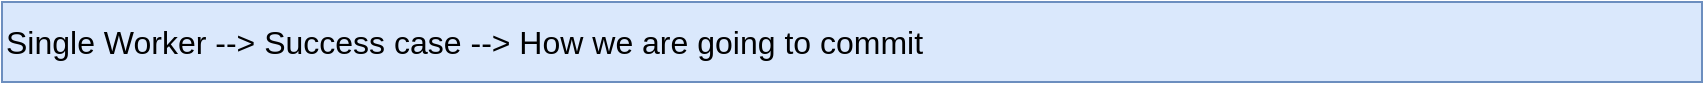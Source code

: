 <mxfile version="24.4.10" type="github">
  <diagram name="Page-1" id="dV5N11vVSOUmYvaY2hAZ">
    <mxGraphModel dx="1050" dy="629" grid="1" gridSize="10" guides="1" tooltips="1" connect="1" arrows="1" fold="1" page="1" pageScale="1" pageWidth="850" pageHeight="1100" math="0" shadow="0">
      <root>
        <mxCell id="0" />
        <mxCell id="1" parent="0" />
        <mxCell id="WSbgD0awSJrO2DfcoSY0-1" value="Single Worker --&amp;gt; Success case --&amp;gt; How we are going to commit" style="text;html=1;align=left;verticalAlign=middle;whiteSpace=wrap;rounded=0;fontSize=16;fillColor=#dae8fc;strokeColor=#6c8ebf;" vertex="1" parent="1">
          <mxGeometry width="850" height="40" as="geometry" />
        </mxCell>
      </root>
    </mxGraphModel>
  </diagram>
</mxfile>
